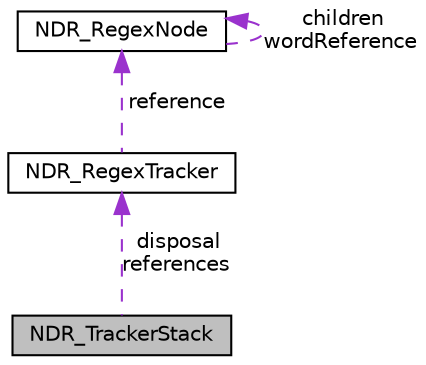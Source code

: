 digraph "NDR_TrackerStack"
{
 // LATEX_PDF_SIZE
  edge [fontname="Helvetica",fontsize="10",labelfontname="Helvetica",labelfontsize="10"];
  node [fontname="Helvetica",fontsize="10",shape=record];
  Node1 [label="NDR_TrackerStack",height=0.2,width=0.4,color="black", fillcolor="grey75", style="filled", fontcolor="black",tooltip=" "];
  Node2 -> Node1 [dir="back",color="darkorchid3",fontsize="10",style="dashed",label=" disposal\nreferences" ,fontname="Helvetica"];
  Node2 [label="NDR_RegexTracker",height=0.2,width=0.4,color="black", fillcolor="white", style="filled",URL="$structNDR__RegexTracker.html",tooltip=" "];
  Node3 -> Node2 [dir="back",color="darkorchid3",fontsize="10",style="dashed",label=" reference" ,fontname="Helvetica"];
  Node3 [label="NDR_RegexNode",height=0.2,width=0.4,color="black", fillcolor="white", style="filled",URL="$structNDR__RegexNode.html",tooltip="The regex node struct acts as the nodes within the regex graphs used for regular expression compariso..."];
  Node3 -> Node3 [dir="back",color="darkorchid3",fontsize="10",style="dashed",label=" children\nwordReference" ,fontname="Helvetica"];
}
